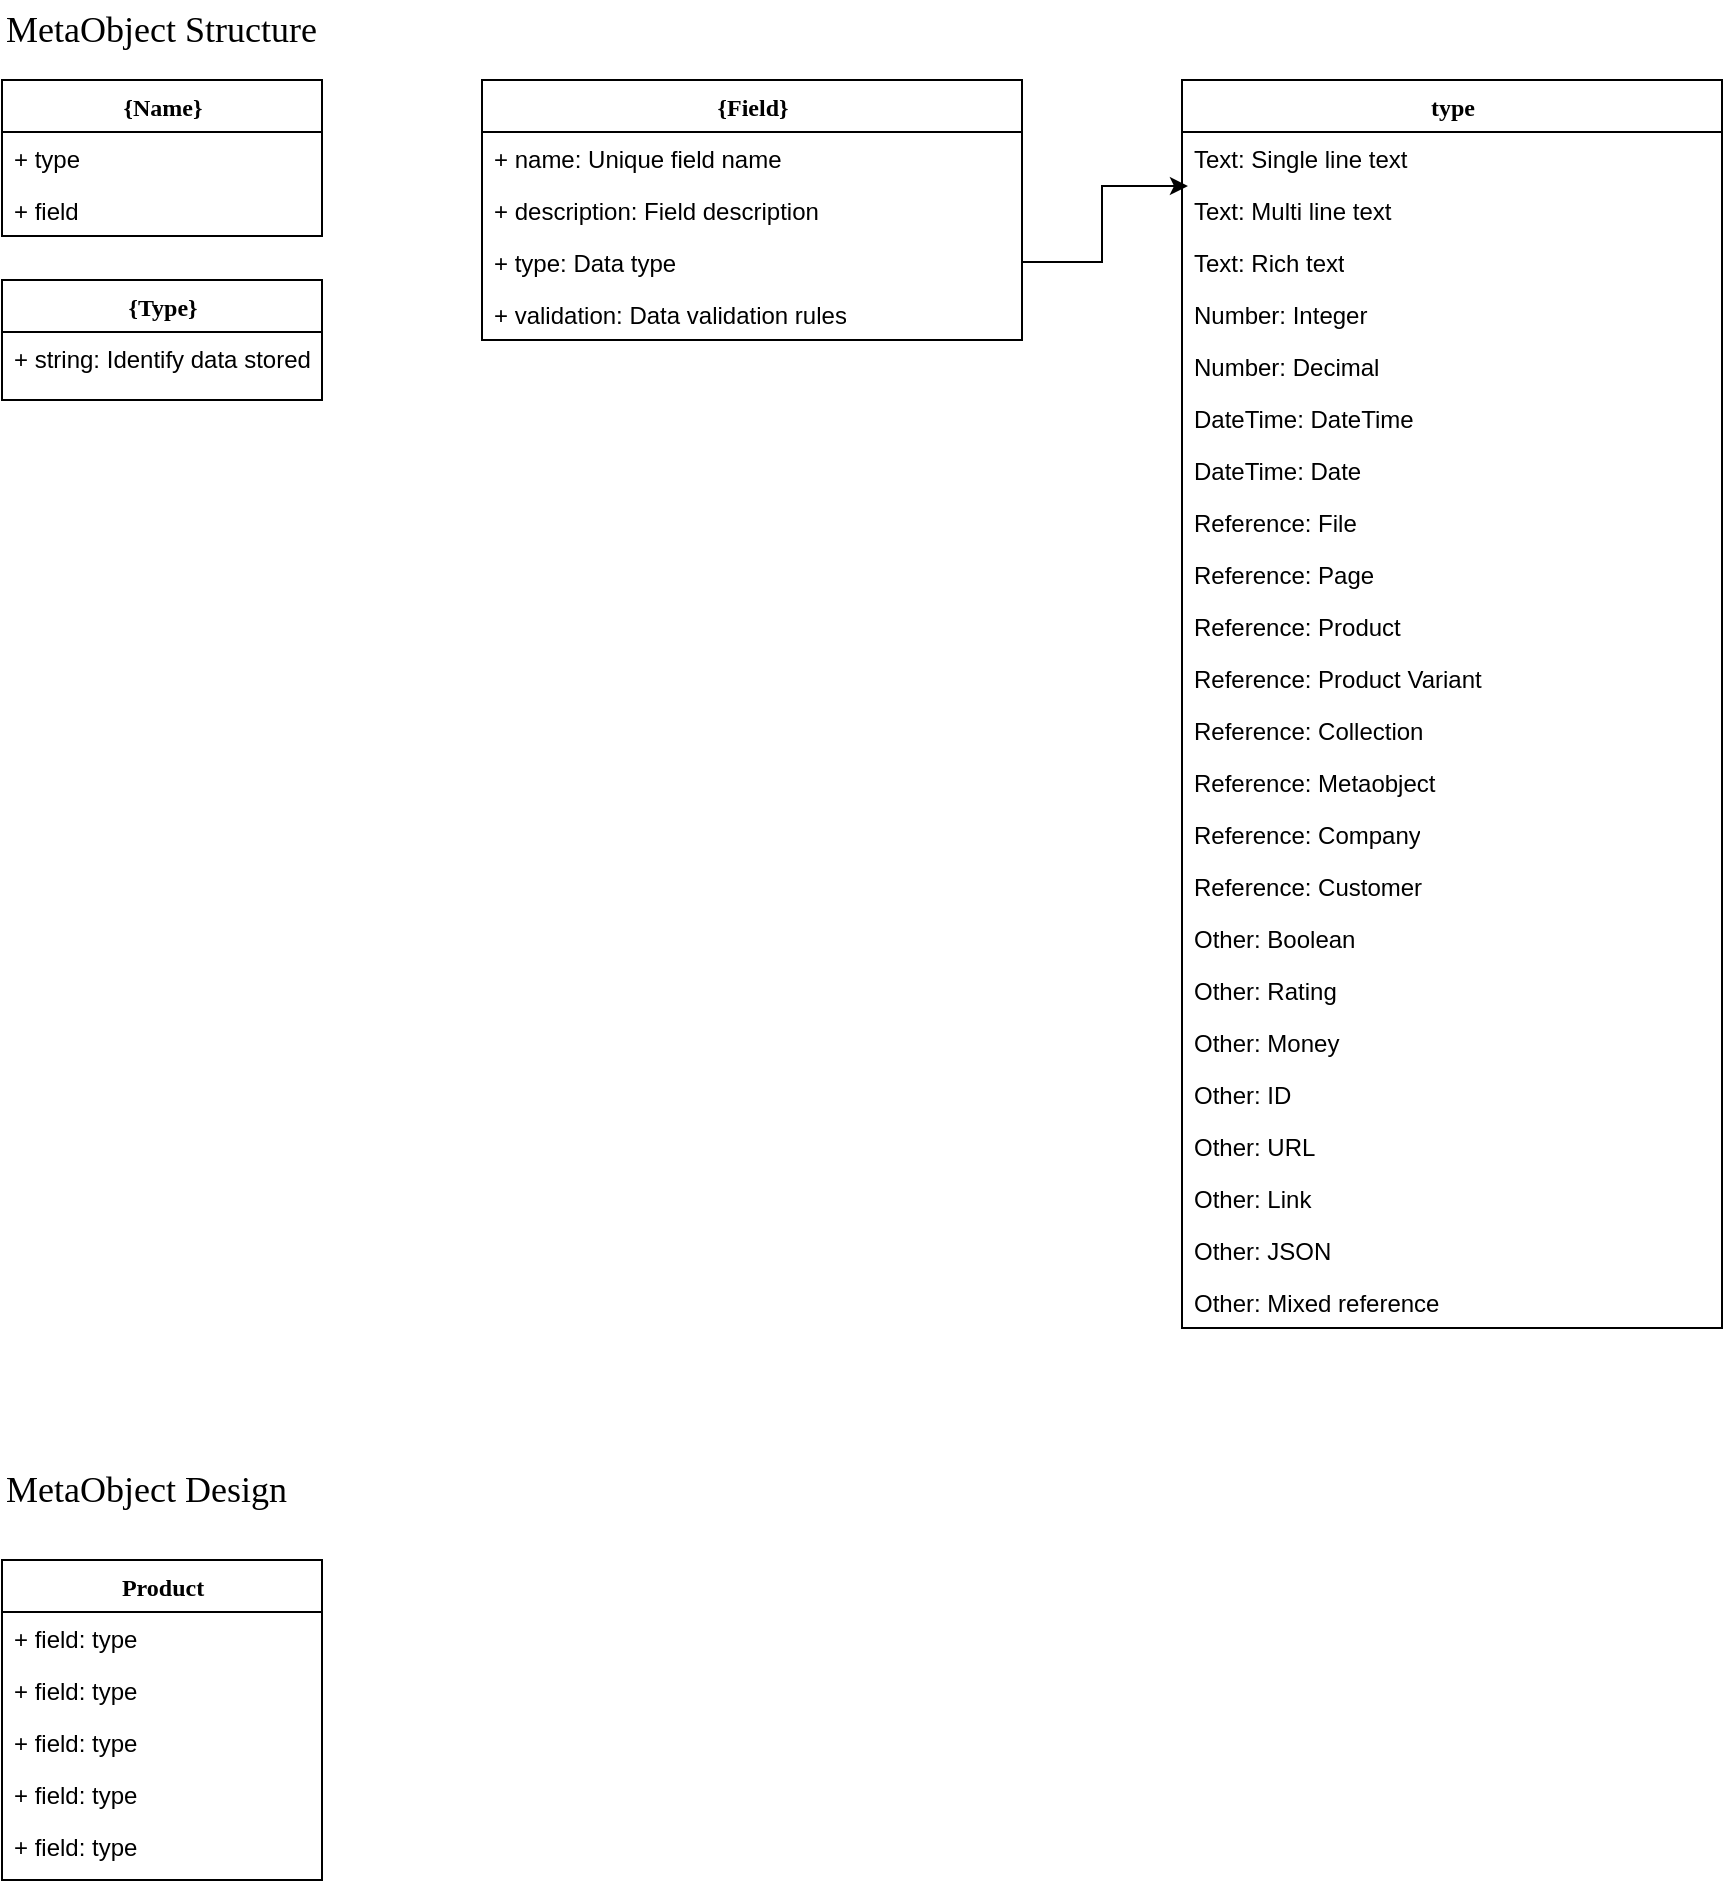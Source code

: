 <mxfile version="24.7.14">
  <diagram name="Page-1" id="9f46799a-70d6-7492-0946-bef42562c5a5">
    <mxGraphModel dx="2074" dy="1106" grid="1" gridSize="10" guides="1" tooltips="1" connect="1" arrows="1" fold="1" page="1" pageScale="1" pageWidth="1100" pageHeight="850" background="none" math="0" shadow="0">
      <root>
        <mxCell id="0" />
        <mxCell id="1" parent="0" />
        <mxCell id="78961159f06e98e8-17" value="Product" style="swimlane;html=1;fontStyle=1;align=center;verticalAlign=top;childLayout=stackLayout;horizontal=1;startSize=26;horizontalStack=0;resizeParent=1;resizeLast=0;collapsible=1;marginBottom=0;swimlaneFillColor=#ffffff;rounded=0;shadow=0;comic=0;labelBackgroundColor=none;strokeWidth=1;fillColor=none;fontFamily=Verdana;fontSize=12" parent="1" vertex="1">
          <mxGeometry x="40" y="820" width="160" height="160" as="geometry" />
        </mxCell>
        <mxCell id="78961159f06e98e8-21" value="+ field: type" style="text;html=1;strokeColor=none;fillColor=none;align=left;verticalAlign=top;spacingLeft=4;spacingRight=4;whiteSpace=wrap;overflow=hidden;rotatable=0;points=[[0,0.5],[1,0.5]];portConstraint=eastwest;" parent="78961159f06e98e8-17" vertex="1">
          <mxGeometry y="26" width="160" height="26" as="geometry" />
        </mxCell>
        <mxCell id="78961159f06e98e8-23" value="+ field: type" style="text;html=1;strokeColor=none;fillColor=none;align=left;verticalAlign=top;spacingLeft=4;spacingRight=4;whiteSpace=wrap;overflow=hidden;rotatable=0;points=[[0,0.5],[1,0.5]];portConstraint=eastwest;" parent="78961159f06e98e8-17" vertex="1">
          <mxGeometry y="52" width="160" height="26" as="geometry" />
        </mxCell>
        <mxCell id="78961159f06e98e8-25" value="+ field: type" style="text;html=1;strokeColor=none;fillColor=none;align=left;verticalAlign=top;spacingLeft=4;spacingRight=4;whiteSpace=wrap;overflow=hidden;rotatable=0;points=[[0,0.5],[1,0.5]];portConstraint=eastwest;" parent="78961159f06e98e8-17" vertex="1">
          <mxGeometry y="78" width="160" height="26" as="geometry" />
        </mxCell>
        <mxCell id="78961159f06e98e8-26" value="+ field: type" style="text;html=1;strokeColor=none;fillColor=none;align=left;verticalAlign=top;spacingLeft=4;spacingRight=4;whiteSpace=wrap;overflow=hidden;rotatable=0;points=[[0,0.5],[1,0.5]];portConstraint=eastwest;" parent="78961159f06e98e8-17" vertex="1">
          <mxGeometry y="104" width="160" height="26" as="geometry" />
        </mxCell>
        <mxCell id="78961159f06e98e8-24" value="+ field: type" style="text;html=1;strokeColor=none;fillColor=none;align=left;verticalAlign=top;spacingLeft=4;spacingRight=4;whiteSpace=wrap;overflow=hidden;rotatable=0;points=[[0,0.5],[1,0.5]];portConstraint=eastwest;" parent="78961159f06e98e8-17" vertex="1">
          <mxGeometry y="130" width="160" height="26" as="geometry" />
        </mxCell>
        <mxCell id="96VNQNrVo2CyEQLn822Q-2" value="MetaObject Design" style="text;html=1;align=left;verticalAlign=middle;whiteSpace=wrap;rounded=0;fontFamily=Verdana;fontSize=18;" vertex="1" parent="1">
          <mxGeometry x="40" y="770" width="210" height="30" as="geometry" />
        </mxCell>
        <mxCell id="96VNQNrVo2CyEQLn822Q-3" value="MetaObject Structure " style="text;html=1;align=left;verticalAlign=middle;whiteSpace=wrap;rounded=0;fontFamily=Verdana;fontSize=18;" vertex="1" parent="1">
          <mxGeometry x="40" y="40" width="210" height="30" as="geometry" />
        </mxCell>
        <mxCell id="96VNQNrVo2CyEQLn822Q-5" value="{Name}" style="swimlane;html=1;fontStyle=1;align=center;verticalAlign=top;childLayout=stackLayout;horizontal=1;startSize=26;horizontalStack=0;resizeParent=1;resizeLast=0;collapsible=1;marginBottom=0;swimlaneFillColor=#ffffff;rounded=0;shadow=0;comic=0;labelBackgroundColor=none;strokeWidth=1;fillColor=none;fontFamily=Verdana;fontSize=12" vertex="1" parent="1">
          <mxGeometry x="40" y="80" width="160" height="78" as="geometry" />
        </mxCell>
        <mxCell id="96VNQNrVo2CyEQLn822Q-7" value="&lt;div&gt;+ type&lt;/div&gt;" style="text;html=1;strokeColor=none;fillColor=none;align=left;verticalAlign=top;spacingLeft=4;spacingRight=4;whiteSpace=wrap;overflow=hidden;rotatable=0;points=[[0,0.5],[1,0.5]];portConstraint=eastwest;" vertex="1" parent="96VNQNrVo2CyEQLn822Q-5">
          <mxGeometry y="26" width="160" height="26" as="geometry" />
        </mxCell>
        <mxCell id="96VNQNrVo2CyEQLn822Q-18" value="+ field" style="text;html=1;strokeColor=none;fillColor=none;align=left;verticalAlign=top;spacingLeft=4;spacingRight=4;whiteSpace=wrap;overflow=hidden;rotatable=0;points=[[0,0.5],[1,0.5]];portConstraint=eastwest;" vertex="1" parent="96VNQNrVo2CyEQLn822Q-5">
          <mxGeometry y="52" width="160" height="26" as="geometry" />
        </mxCell>
        <mxCell id="96VNQNrVo2CyEQLn822Q-11" value="{Type}" style="swimlane;html=1;fontStyle=1;align=center;verticalAlign=top;childLayout=stackLayout;horizontal=1;startSize=26;horizontalStack=0;resizeParent=1;resizeLast=0;collapsible=1;marginBottom=0;swimlaneFillColor=#ffffff;rounded=0;shadow=0;comic=0;labelBackgroundColor=none;strokeWidth=1;fillColor=none;fontFamily=Verdana;fontSize=12" vertex="1" parent="1">
          <mxGeometry x="40" y="180" width="160" height="60" as="geometry" />
        </mxCell>
        <mxCell id="96VNQNrVo2CyEQLn822Q-12" value="+ string: Identify data stored" style="text;html=1;strokeColor=none;fillColor=none;align=left;verticalAlign=top;spacingLeft=4;spacingRight=4;whiteSpace=wrap;overflow=hidden;rotatable=0;points=[[0,0.5],[1,0.5]];portConstraint=eastwest;" vertex="1" parent="96VNQNrVo2CyEQLn822Q-11">
          <mxGeometry y="26" width="160" height="26" as="geometry" />
        </mxCell>
        <mxCell id="96VNQNrVo2CyEQLn822Q-13" value="{Field}" style="swimlane;html=1;fontStyle=1;align=center;verticalAlign=top;childLayout=stackLayout;horizontal=1;startSize=26;horizontalStack=0;resizeParent=1;resizeLast=0;collapsible=1;marginBottom=0;swimlaneFillColor=#ffffff;rounded=0;shadow=0;comic=0;labelBackgroundColor=none;strokeWidth=1;fillColor=none;fontFamily=Verdana;fontSize=12" vertex="1" parent="1">
          <mxGeometry x="280" y="80" width="270" height="130" as="geometry" />
        </mxCell>
        <mxCell id="96VNQNrVo2CyEQLn822Q-14" value="&lt;div&gt;+ name: Unique field name&lt;/div&gt;&amp;nbsp;" style="text;html=1;strokeColor=none;fillColor=none;align=left;verticalAlign=top;spacingLeft=4;spacingRight=4;whiteSpace=wrap;overflow=hidden;rotatable=0;points=[[0,0.5],[1,0.5]];portConstraint=eastwest;" vertex="1" parent="96VNQNrVo2CyEQLn822Q-13">
          <mxGeometry y="26" width="270" height="26" as="geometry" />
        </mxCell>
        <mxCell id="96VNQNrVo2CyEQLn822Q-15" value="&lt;div&gt;+ description&lt;span style=&quot;white-space: pre;&quot;&gt;: Field description&lt;/span&gt;&lt;/div&gt;" style="text;html=1;strokeColor=none;fillColor=none;align=left;verticalAlign=top;spacingLeft=4;spacingRight=4;whiteSpace=wrap;overflow=hidden;rotatable=0;points=[[0,0.5],[1,0.5]];portConstraint=eastwest;" vertex="1" parent="96VNQNrVo2CyEQLn822Q-13">
          <mxGeometry y="52" width="270" height="26" as="geometry" />
        </mxCell>
        <mxCell id="96VNQNrVo2CyEQLn822Q-16" value="+ type: Data type" style="text;html=1;strokeColor=none;fillColor=none;align=left;verticalAlign=top;spacingLeft=4;spacingRight=4;whiteSpace=wrap;overflow=hidden;rotatable=0;points=[[0,0.5],[1,0.5]];portConstraint=eastwest;" vertex="1" parent="96VNQNrVo2CyEQLn822Q-13">
          <mxGeometry y="78" width="270" height="26" as="geometry" />
        </mxCell>
        <mxCell id="96VNQNrVo2CyEQLn822Q-17" value="+ validation: Data validation rules" style="text;html=1;strokeColor=none;fillColor=none;align=left;verticalAlign=top;spacingLeft=4;spacingRight=4;whiteSpace=wrap;overflow=hidden;rotatable=0;points=[[0,0.5],[1,0.5]];portConstraint=eastwest;" vertex="1" parent="96VNQNrVo2CyEQLn822Q-13">
          <mxGeometry y="104" width="270" height="26" as="geometry" />
        </mxCell>
        <mxCell id="96VNQNrVo2CyEQLn822Q-19" value="type" style="swimlane;html=1;fontStyle=1;align=center;verticalAlign=top;childLayout=stackLayout;horizontal=1;startSize=26;horizontalStack=0;resizeParent=1;resizeLast=0;collapsible=1;marginBottom=0;swimlaneFillColor=#ffffff;rounded=0;shadow=0;comic=0;labelBackgroundColor=none;strokeWidth=1;fillColor=none;fontFamily=Verdana;fontSize=12" vertex="1" parent="1">
          <mxGeometry x="630" y="80" width="270" height="624" as="geometry" />
        </mxCell>
        <mxCell id="96VNQNrVo2CyEQLn822Q-20" value="Text: Single line text&lt;span style=&quot;white-space: pre;&quot;&gt;&#x9;&lt;/span&gt;&lt;span style=&quot;white-space: pre;&quot;&gt;&#x9;&lt;/span&gt;&lt;span style=&quot;white-space: pre;&quot;&gt;&#x9;&lt;/span&gt;" style="text;html=1;strokeColor=none;fillColor=none;align=left;verticalAlign=top;spacingLeft=4;spacingRight=4;whiteSpace=wrap;overflow=hidden;rotatable=0;points=[[0,0.5],[1,0.5]];portConstraint=eastwest;" vertex="1" parent="96VNQNrVo2CyEQLn822Q-19">
          <mxGeometry y="26" width="270" height="26" as="geometry" />
        </mxCell>
        <mxCell id="96VNQNrVo2CyEQLn822Q-21" value="Text: Multi line text" style="text;html=1;strokeColor=none;fillColor=none;align=left;verticalAlign=top;spacingLeft=4;spacingRight=4;whiteSpace=wrap;overflow=hidden;rotatable=0;points=[[0,0.5],[1,0.5]];portConstraint=eastwest;" vertex="1" parent="96VNQNrVo2CyEQLn822Q-19">
          <mxGeometry y="52" width="270" height="26" as="geometry" />
        </mxCell>
        <mxCell id="96VNQNrVo2CyEQLn822Q-29" value="Text: Rich text" style="text;html=1;strokeColor=none;fillColor=none;align=left;verticalAlign=top;spacingLeft=4;spacingRight=4;whiteSpace=wrap;overflow=hidden;rotatable=0;points=[[0,0.5],[1,0.5]];portConstraint=eastwest;" vertex="1" parent="96VNQNrVo2CyEQLn822Q-19">
          <mxGeometry y="78" width="270" height="26" as="geometry" />
        </mxCell>
        <mxCell id="96VNQNrVo2CyEQLn822Q-22" value="Number: Integer" style="text;html=1;strokeColor=none;fillColor=none;align=left;verticalAlign=top;spacingLeft=4;spacingRight=4;whiteSpace=wrap;overflow=hidden;rotatable=0;points=[[0,0.5],[1,0.5]];portConstraint=eastwest;" vertex="1" parent="96VNQNrVo2CyEQLn822Q-19">
          <mxGeometry y="104" width="270" height="26" as="geometry" />
        </mxCell>
        <mxCell id="96VNQNrVo2CyEQLn822Q-23" value="Number: Decimal" style="text;html=1;strokeColor=none;fillColor=none;align=left;verticalAlign=top;spacingLeft=4;spacingRight=4;whiteSpace=wrap;overflow=hidden;rotatable=0;points=[[0,0.5],[1,0.5]];portConstraint=eastwest;" vertex="1" parent="96VNQNrVo2CyEQLn822Q-19">
          <mxGeometry y="130" width="270" height="26" as="geometry" />
        </mxCell>
        <mxCell id="96VNQNrVo2CyEQLn822Q-27" value="DateTime: DateTime" style="text;html=1;strokeColor=none;fillColor=none;align=left;verticalAlign=top;spacingLeft=4;spacingRight=4;whiteSpace=wrap;overflow=hidden;rotatable=0;points=[[0,0.5],[1,0.5]];portConstraint=eastwest;" vertex="1" parent="96VNQNrVo2CyEQLn822Q-19">
          <mxGeometry y="156" width="270" height="26" as="geometry" />
        </mxCell>
        <mxCell id="96VNQNrVo2CyEQLn822Q-28" value="DateTime: Date" style="text;html=1;strokeColor=none;fillColor=none;align=left;verticalAlign=top;spacingLeft=4;spacingRight=4;whiteSpace=wrap;overflow=hidden;rotatable=0;points=[[0,0.5],[1,0.5]];portConstraint=eastwest;" vertex="1" parent="96VNQNrVo2CyEQLn822Q-19">
          <mxGeometry y="182" width="270" height="26" as="geometry" />
        </mxCell>
        <mxCell id="96VNQNrVo2CyEQLn822Q-26" value="Reference: File" style="text;html=1;strokeColor=none;fillColor=none;align=left;verticalAlign=top;spacingLeft=4;spacingRight=4;whiteSpace=wrap;overflow=hidden;rotatable=0;points=[[0,0.5],[1,0.5]];portConstraint=eastwest;" vertex="1" parent="96VNQNrVo2CyEQLn822Q-19">
          <mxGeometry y="208" width="270" height="26" as="geometry" />
        </mxCell>
        <mxCell id="96VNQNrVo2CyEQLn822Q-34" value="Reference: Page&lt;span style=&quot;white-space: pre;&quot;&gt;&#x9;&lt;/span&gt;&lt;span style=&quot;white-space: pre;&quot;&gt;&#x9;&lt;/span&gt;&lt;span style=&quot;white-space: pre;&quot;&gt;&#x9;&lt;/span&gt;" style="text;html=1;strokeColor=none;fillColor=none;align=left;verticalAlign=top;spacingLeft=4;spacingRight=4;whiteSpace=wrap;overflow=hidden;rotatable=0;points=[[0,0.5],[1,0.5]];portConstraint=eastwest;" vertex="1" parent="96VNQNrVo2CyEQLn822Q-19">
          <mxGeometry y="234" width="270" height="26" as="geometry" />
        </mxCell>
        <mxCell id="96VNQNrVo2CyEQLn822Q-25" value="Reference: Product&lt;span style=&quot;white-space: pre;&quot;&gt;&#x9;&lt;/span&gt;" style="text;html=1;strokeColor=none;fillColor=none;align=left;verticalAlign=top;spacingLeft=4;spacingRight=4;whiteSpace=wrap;overflow=hidden;rotatable=0;points=[[0,0.5],[1,0.5]];portConstraint=eastwest;" vertex="1" parent="96VNQNrVo2CyEQLn822Q-19">
          <mxGeometry y="260" width="270" height="26" as="geometry" />
        </mxCell>
        <mxCell id="96VNQNrVo2CyEQLn822Q-33" value="Reference: Product Variant" style="text;html=1;strokeColor=none;fillColor=none;align=left;verticalAlign=top;spacingLeft=4;spacingRight=4;whiteSpace=wrap;overflow=hidden;rotatable=0;points=[[0,0.5],[1,0.5]];portConstraint=eastwest;" vertex="1" parent="96VNQNrVo2CyEQLn822Q-19">
          <mxGeometry y="286" width="270" height="26" as="geometry" />
        </mxCell>
        <mxCell id="96VNQNrVo2CyEQLn822Q-31" value="Reference: Collection" style="text;html=1;strokeColor=none;fillColor=none;align=left;verticalAlign=top;spacingLeft=4;spacingRight=4;whiteSpace=wrap;overflow=hidden;rotatable=0;points=[[0,0.5],[1,0.5]];portConstraint=eastwest;" vertex="1" parent="96VNQNrVo2CyEQLn822Q-19">
          <mxGeometry y="312" width="270" height="26" as="geometry" />
        </mxCell>
        <mxCell id="96VNQNrVo2CyEQLn822Q-32" value="Reference: Metaobject" style="text;html=1;strokeColor=none;fillColor=none;align=left;verticalAlign=top;spacingLeft=4;spacingRight=4;whiteSpace=wrap;overflow=hidden;rotatable=0;points=[[0,0.5],[1,0.5]];portConstraint=eastwest;" vertex="1" parent="96VNQNrVo2CyEQLn822Q-19">
          <mxGeometry y="338" width="270" height="26" as="geometry" />
        </mxCell>
        <mxCell id="96VNQNrVo2CyEQLn822Q-30" value="Reference: Company" style="text;html=1;strokeColor=none;fillColor=none;align=left;verticalAlign=top;spacingLeft=4;spacingRight=4;whiteSpace=wrap;overflow=hidden;rotatable=0;points=[[0,0.5],[1,0.5]];portConstraint=eastwest;" vertex="1" parent="96VNQNrVo2CyEQLn822Q-19">
          <mxGeometry y="364" width="270" height="26" as="geometry" />
        </mxCell>
        <mxCell id="96VNQNrVo2CyEQLn822Q-35" value="Reference: Customer" style="text;html=1;strokeColor=none;fillColor=none;align=left;verticalAlign=top;spacingLeft=4;spacingRight=4;whiteSpace=wrap;overflow=hidden;rotatable=0;points=[[0,0.5],[1,0.5]];portConstraint=eastwest;" vertex="1" parent="96VNQNrVo2CyEQLn822Q-19">
          <mxGeometry y="390" width="270" height="26" as="geometry" />
        </mxCell>
        <mxCell id="96VNQNrVo2CyEQLn822Q-36" value="Other: Boolean" style="text;html=1;strokeColor=none;fillColor=none;align=left;verticalAlign=top;spacingLeft=4;spacingRight=4;whiteSpace=wrap;overflow=hidden;rotatable=0;points=[[0,0.5],[1,0.5]];portConstraint=eastwest;" vertex="1" parent="96VNQNrVo2CyEQLn822Q-19">
          <mxGeometry y="416" width="270" height="26" as="geometry" />
        </mxCell>
        <mxCell id="96VNQNrVo2CyEQLn822Q-37" value="Other: Rating" style="text;html=1;strokeColor=none;fillColor=none;align=left;verticalAlign=top;spacingLeft=4;spacingRight=4;whiteSpace=wrap;overflow=hidden;rotatable=0;points=[[0,0.5],[1,0.5]];portConstraint=eastwest;" vertex="1" parent="96VNQNrVo2CyEQLn822Q-19">
          <mxGeometry y="442" width="270" height="26" as="geometry" />
        </mxCell>
        <mxCell id="96VNQNrVo2CyEQLn822Q-38" value="Other: Money" style="text;html=1;strokeColor=none;fillColor=none;align=left;verticalAlign=top;spacingLeft=4;spacingRight=4;whiteSpace=wrap;overflow=hidden;rotatable=0;points=[[0,0.5],[1,0.5]];portConstraint=eastwest;" vertex="1" parent="96VNQNrVo2CyEQLn822Q-19">
          <mxGeometry y="468" width="270" height="26" as="geometry" />
        </mxCell>
        <mxCell id="96VNQNrVo2CyEQLn822Q-40" value="Other: ID" style="text;html=1;strokeColor=none;fillColor=none;align=left;verticalAlign=top;spacingLeft=4;spacingRight=4;whiteSpace=wrap;overflow=hidden;rotatable=0;points=[[0,0.5],[1,0.5]];portConstraint=eastwest;" vertex="1" parent="96VNQNrVo2CyEQLn822Q-19">
          <mxGeometry y="494" width="270" height="26" as="geometry" />
        </mxCell>
        <mxCell id="96VNQNrVo2CyEQLn822Q-39" value="Other: URL" style="text;html=1;strokeColor=none;fillColor=none;align=left;verticalAlign=top;spacingLeft=4;spacingRight=4;whiteSpace=wrap;overflow=hidden;rotatable=0;points=[[0,0.5],[1,0.5]];portConstraint=eastwest;" vertex="1" parent="96VNQNrVo2CyEQLn822Q-19">
          <mxGeometry y="520" width="270" height="26" as="geometry" />
        </mxCell>
        <mxCell id="96VNQNrVo2CyEQLn822Q-41" value="Other: Link" style="text;html=1;strokeColor=none;fillColor=none;align=left;verticalAlign=top;spacingLeft=4;spacingRight=4;whiteSpace=wrap;overflow=hidden;rotatable=0;points=[[0,0.5],[1,0.5]];portConstraint=eastwest;" vertex="1" parent="96VNQNrVo2CyEQLn822Q-19">
          <mxGeometry y="546" width="270" height="26" as="geometry" />
        </mxCell>
        <mxCell id="96VNQNrVo2CyEQLn822Q-42" value="Other: JSON&lt;span style=&quot;white-space: pre;&quot;&gt;&#x9;&lt;/span&gt;" style="text;html=1;strokeColor=none;fillColor=none;align=left;verticalAlign=top;spacingLeft=4;spacingRight=4;whiteSpace=wrap;overflow=hidden;rotatable=0;points=[[0,0.5],[1,0.5]];portConstraint=eastwest;" vertex="1" parent="96VNQNrVo2CyEQLn822Q-19">
          <mxGeometry y="572" width="270" height="26" as="geometry" />
        </mxCell>
        <mxCell id="96VNQNrVo2CyEQLn822Q-43" value="Other: Mixed reference" style="text;html=1;strokeColor=none;fillColor=none;align=left;verticalAlign=top;spacingLeft=4;spacingRight=4;whiteSpace=wrap;overflow=hidden;rotatable=0;points=[[0,0.5],[1,0.5]];portConstraint=eastwest;" vertex="1" parent="96VNQNrVo2CyEQLn822Q-19">
          <mxGeometry y="598" width="270" height="26" as="geometry" />
        </mxCell>
        <mxCell id="96VNQNrVo2CyEQLn822Q-24" style="edgeStyle=orthogonalEdgeStyle;rounded=0;orthogonalLoop=1;jettySize=auto;html=1;entryX=0.011;entryY=0.085;entryDx=0;entryDy=0;entryPerimeter=0;" edge="1" parent="1" source="96VNQNrVo2CyEQLn822Q-16" target="96VNQNrVo2CyEQLn822Q-19">
          <mxGeometry relative="1" as="geometry" />
        </mxCell>
      </root>
    </mxGraphModel>
  </diagram>
</mxfile>
